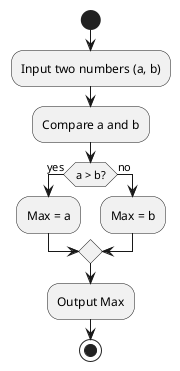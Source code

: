 @startuml SimpleAlgorithm
start

:Input two numbers (a, b);
:Compare a and b;

if (a > b?) then (yes)
    :Max = a;
else (no)
    :Max = b;
endif

:Output Max;

stop
@enduml